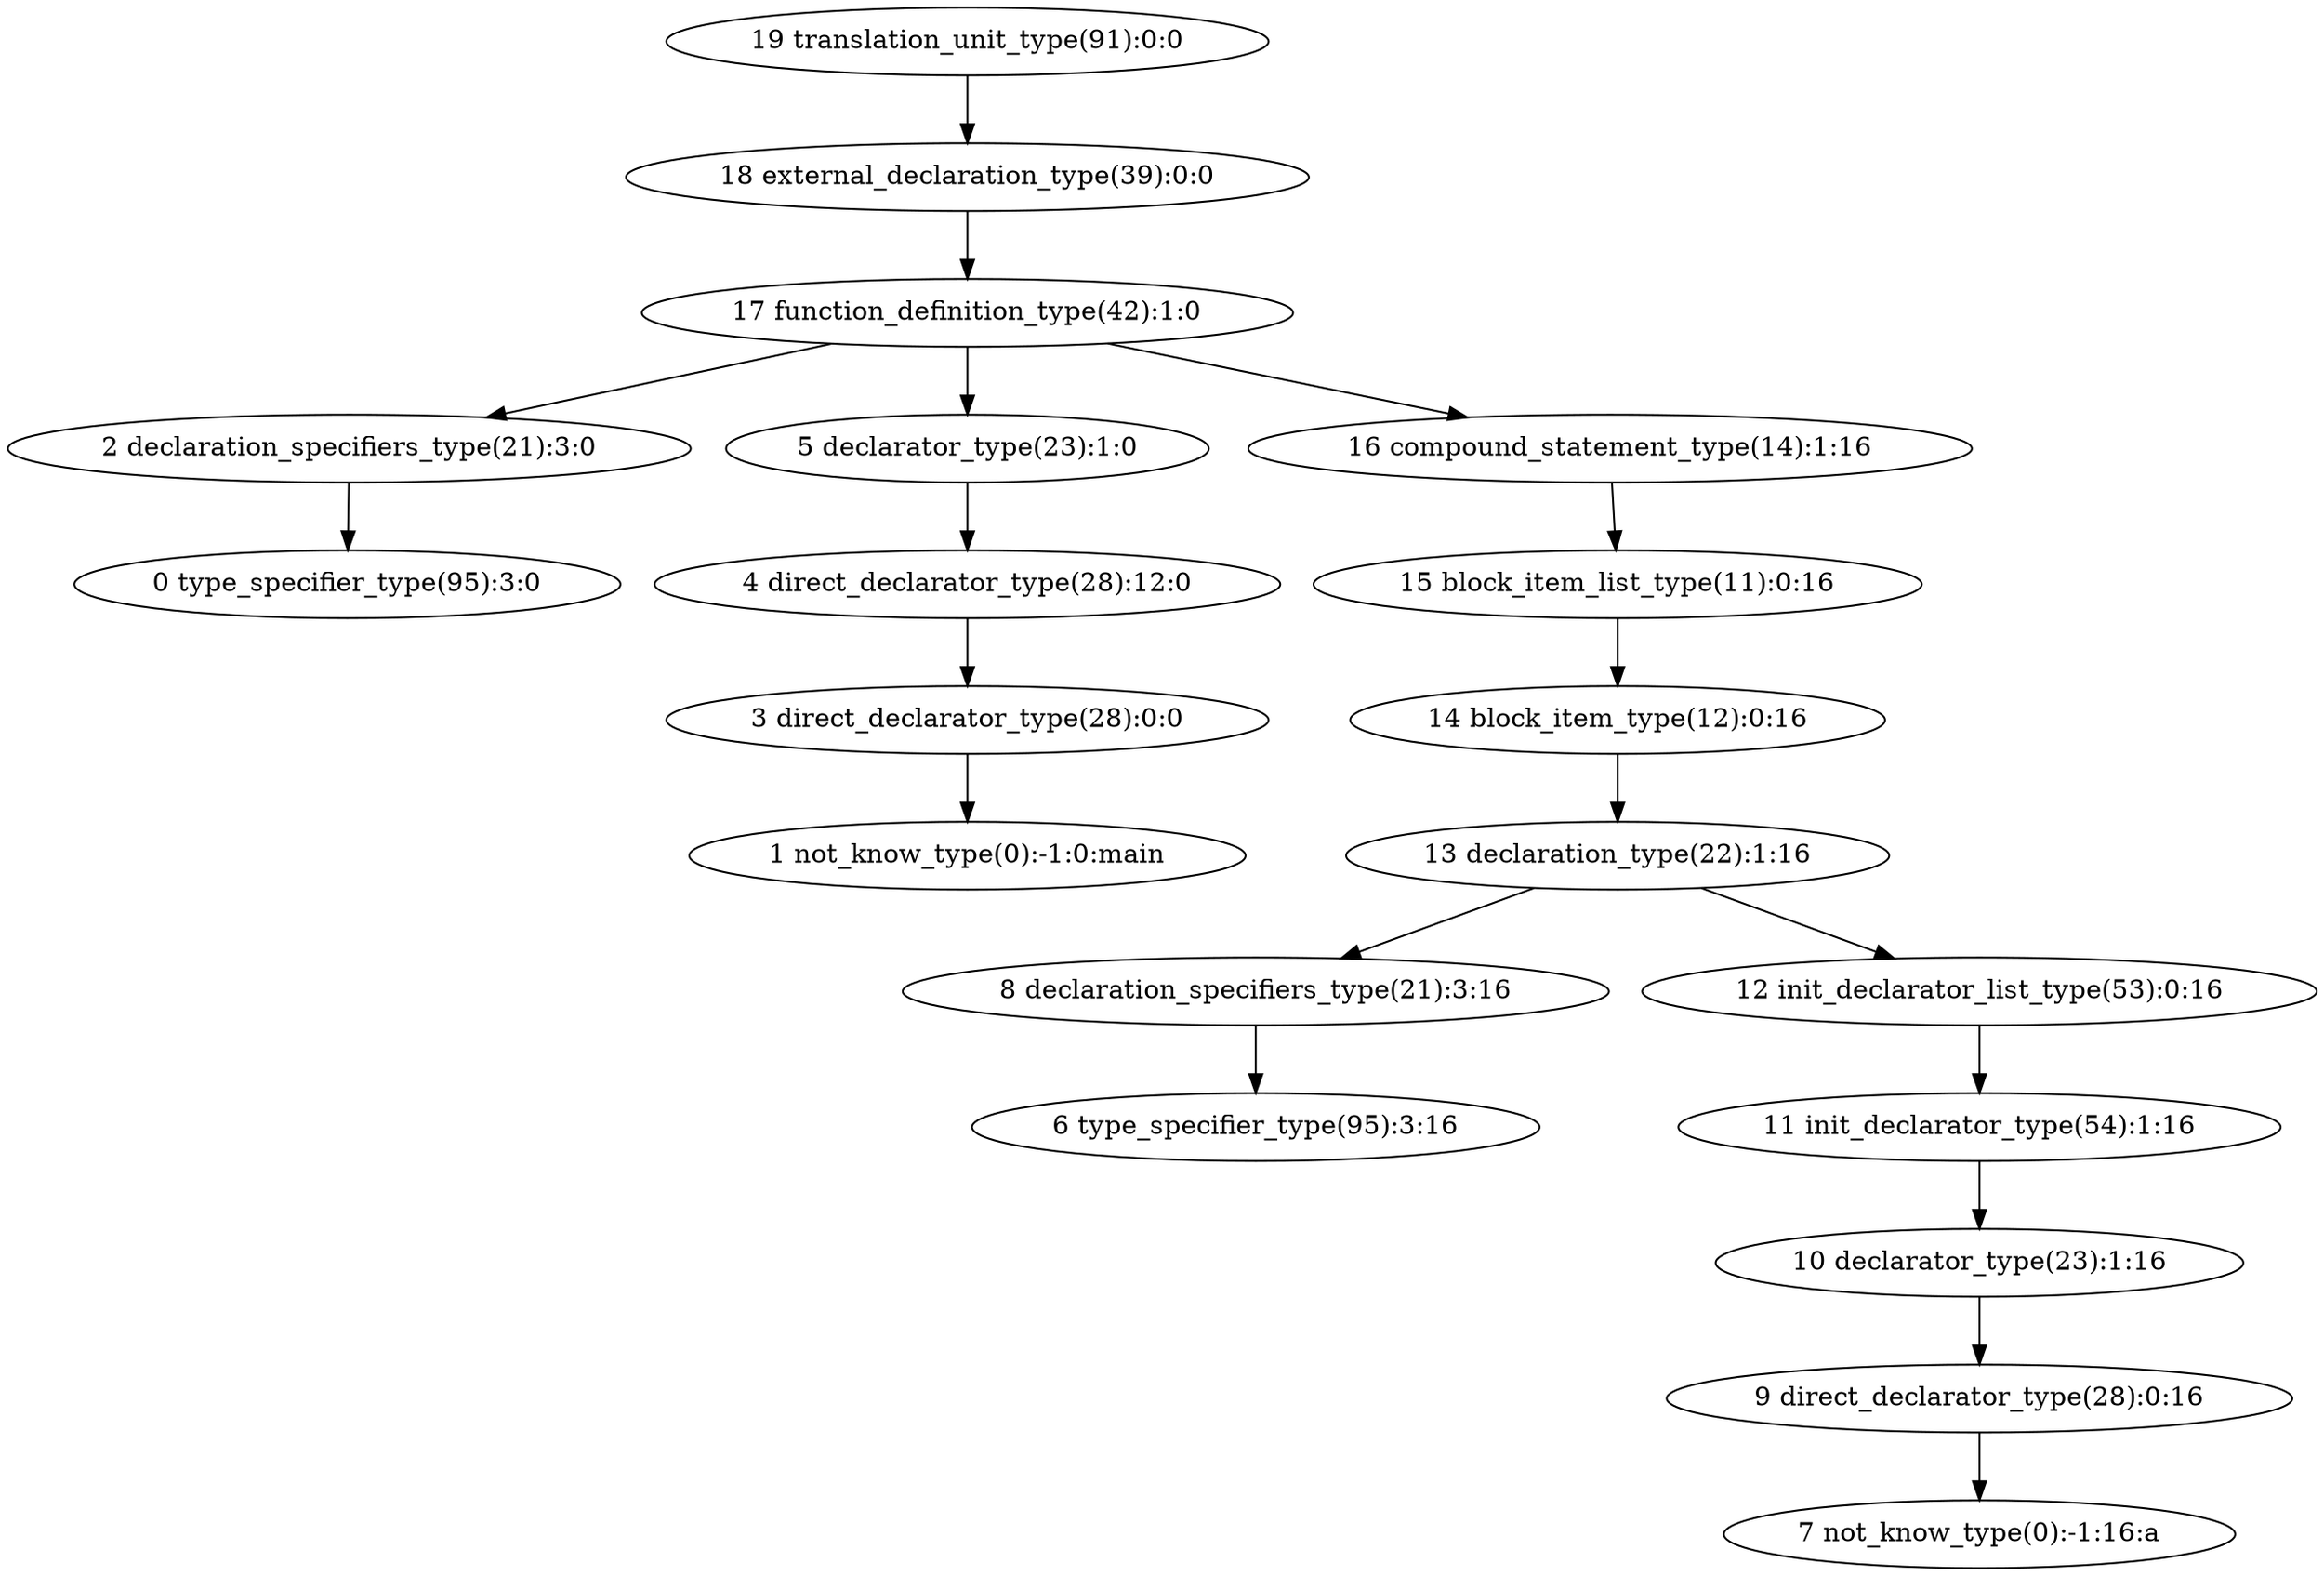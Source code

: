 digraph G{
19[label="19 translation_unit_type(91):0:0"];
18[label="18 external_declaration_type(39):0:0"];
19->18;
18[label="18 external_declaration_type(39):0:0"];
17[label="17 function_definition_type(42):1:0"];
18->17;
17[label="17 function_definition_type(42):1:0"];
2[label="2 declaration_specifiers_type(21):3:0"];
17->2;
2[label="2 declaration_specifiers_type(21):3:0"];
0[label="0 type_specifier_type(95):3:0"];
2->0;
0[label="0 type_specifier_type(95):3:0"];
5[label="5 declarator_type(23):1:0"];
17->5;
5[label="5 declarator_type(23):1:0"];
4[label="4 direct_declarator_type(28):12:0"];
5->4;
4[label="4 direct_declarator_type(28):12:0"];
3[label="3 direct_declarator_type(28):0:0"];
4->3;
3[label="3 direct_declarator_type(28):0:0"];
1[label="1 not_know_type(0):-1:0:main"];
3->1;
1[label="1 not_know_type(0):-1:0:main"];
16[label="16 compound_statement_type(14):1:16"];
17->16;
16[label="16 compound_statement_type(14):1:16"];
15[label="15 block_item_list_type(11):0:16"];
16->15;
15[label="15 block_item_list_type(11):0:16"];
14[label="14 block_item_type(12):0:16"];
15->14;
14[label="14 block_item_type(12):0:16"];
13[label="13 declaration_type(22):1:16"];
14->13;
13[label="13 declaration_type(22):1:16"];
8[label="8 declaration_specifiers_type(21):3:16"];
13->8;
8[label="8 declaration_specifiers_type(21):3:16"];
6[label="6 type_specifier_type(95):3:16"];
8->6;
6[label="6 type_specifier_type(95):3:16"];
12[label="12 init_declarator_list_type(53):0:16"];
13->12;
12[label="12 init_declarator_list_type(53):0:16"];
11[label="11 init_declarator_type(54):1:16"];
12->11;
11[label="11 init_declarator_type(54):1:16"];
10[label="10 declarator_type(23):1:16"];
11->10;
10[label="10 declarator_type(23):1:16"];
9[label="9 direct_declarator_type(28):0:16"];
10->9;
9[label="9 direct_declarator_type(28):0:16"];
7[label="7 not_know_type(0):-1:16:a"];
9->7;
7[label="7 not_know_type(0):-1:16:a"];
}
